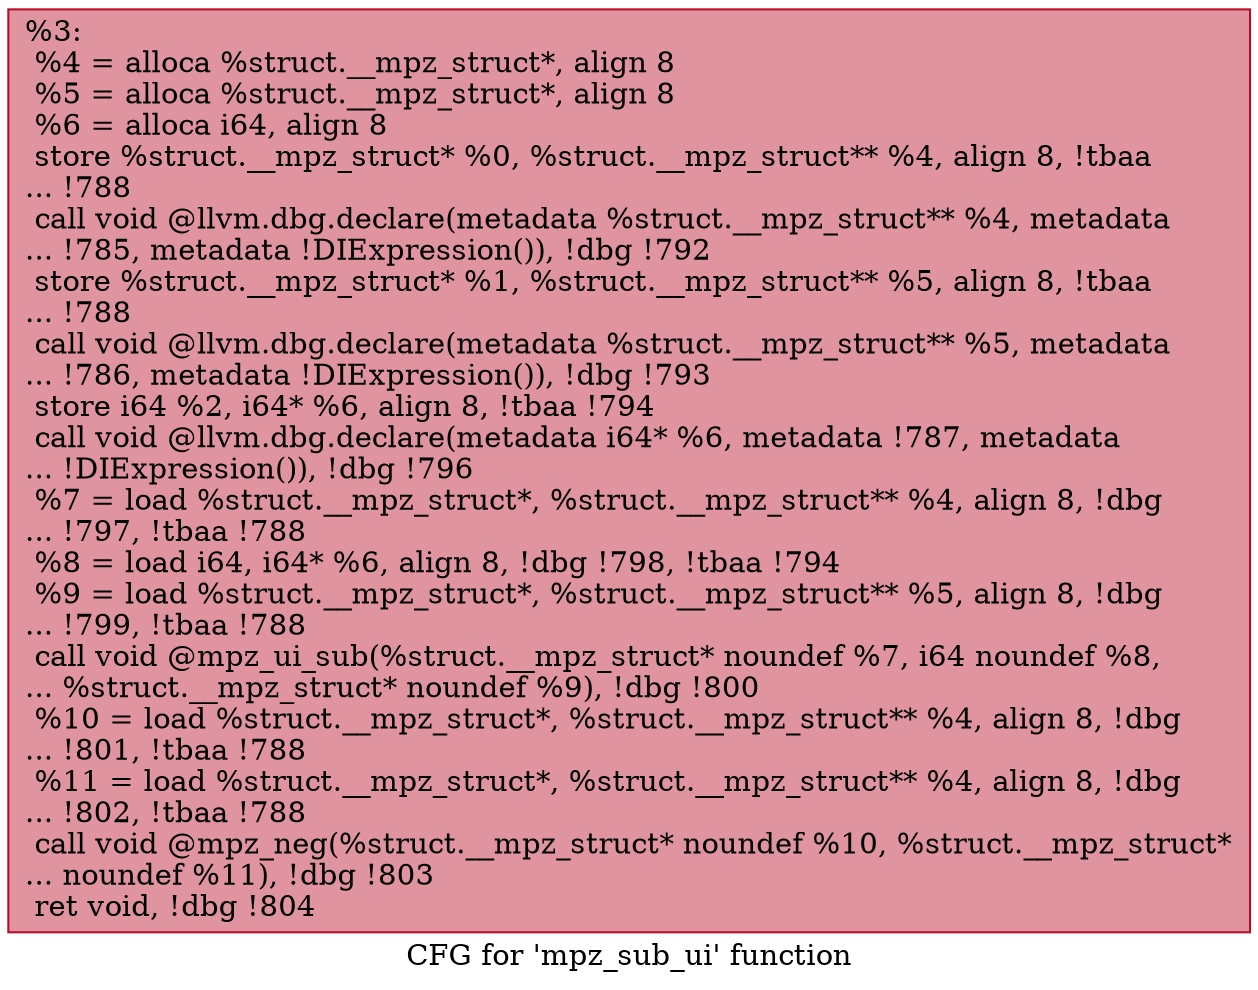 digraph "CFG for 'mpz_sub_ui' function" {
	label="CFG for 'mpz_sub_ui' function";

	Node0x1c02850 [shape=record,color="#b70d28ff", style=filled, fillcolor="#b70d2870",label="{%3:\l  %4 = alloca %struct.__mpz_struct*, align 8\l  %5 = alloca %struct.__mpz_struct*, align 8\l  %6 = alloca i64, align 8\l  store %struct.__mpz_struct* %0, %struct.__mpz_struct** %4, align 8, !tbaa\l... !788\l  call void @llvm.dbg.declare(metadata %struct.__mpz_struct** %4, metadata\l... !785, metadata !DIExpression()), !dbg !792\l  store %struct.__mpz_struct* %1, %struct.__mpz_struct** %5, align 8, !tbaa\l... !788\l  call void @llvm.dbg.declare(metadata %struct.__mpz_struct** %5, metadata\l... !786, metadata !DIExpression()), !dbg !793\l  store i64 %2, i64* %6, align 8, !tbaa !794\l  call void @llvm.dbg.declare(metadata i64* %6, metadata !787, metadata\l... !DIExpression()), !dbg !796\l  %7 = load %struct.__mpz_struct*, %struct.__mpz_struct** %4, align 8, !dbg\l... !797, !tbaa !788\l  %8 = load i64, i64* %6, align 8, !dbg !798, !tbaa !794\l  %9 = load %struct.__mpz_struct*, %struct.__mpz_struct** %5, align 8, !dbg\l... !799, !tbaa !788\l  call void @mpz_ui_sub(%struct.__mpz_struct* noundef %7, i64 noundef %8,\l... %struct.__mpz_struct* noundef %9), !dbg !800\l  %10 = load %struct.__mpz_struct*, %struct.__mpz_struct** %4, align 8, !dbg\l... !801, !tbaa !788\l  %11 = load %struct.__mpz_struct*, %struct.__mpz_struct** %4, align 8, !dbg\l... !802, !tbaa !788\l  call void @mpz_neg(%struct.__mpz_struct* noundef %10, %struct.__mpz_struct*\l... noundef %11), !dbg !803\l  ret void, !dbg !804\l}"];
}
